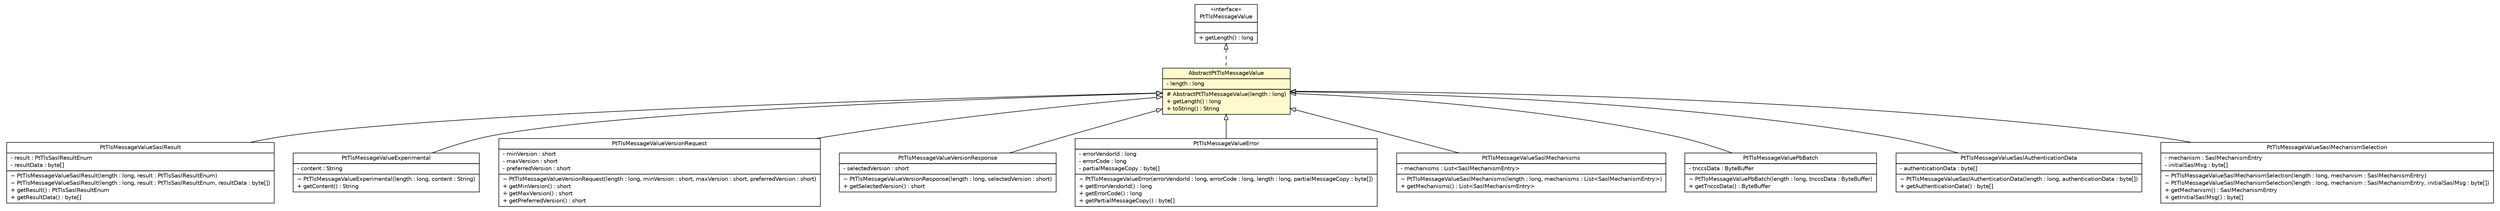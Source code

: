 #!/usr/local/bin/dot
#
# Class diagram 
# Generated by UMLGraph version R5_6 (http://www.umlgraph.org/)
#

digraph G {
	edge [fontname="Helvetica",fontsize=10,labelfontname="Helvetica",labelfontsize=10];
	node [fontname="Helvetica",fontsize=10,shape=plaintext];
	nodesep=0.25;
	ranksep=0.5;
	// org.ietf.nea.pt.value.PtTlsMessageValueSaslResult
	c21705 [label=<<table title="org.ietf.nea.pt.value.PtTlsMessageValueSaslResult" border="0" cellborder="1" cellspacing="0" cellpadding="2" port="p" href="./PtTlsMessageValueSaslResult.html">
		<tr><td><table border="0" cellspacing="0" cellpadding="1">
<tr><td align="center" balign="center"> PtTlsMessageValueSaslResult </td></tr>
		</table></td></tr>
		<tr><td><table border="0" cellspacing="0" cellpadding="1">
<tr><td align="left" balign="left"> - result : PtTlsSaslResultEnum </td></tr>
<tr><td align="left" balign="left"> - resultData : byte[] </td></tr>
		</table></td></tr>
		<tr><td><table border="0" cellspacing="0" cellpadding="1">
<tr><td align="left" balign="left"> ~ PtTlsMessageValueSaslResult(length : long, result : PtTlsSaslResultEnum) </td></tr>
<tr><td align="left" balign="left"> ~ PtTlsMessageValueSaslResult(length : long, result : PtTlsSaslResultEnum, resultData : byte[]) </td></tr>
<tr><td align="left" balign="left"> + getResult() : PtTlsSaslResultEnum </td></tr>
<tr><td align="left" balign="left"> + getResultData() : byte[] </td></tr>
		</table></td></tr>
		</table>>, URL="./PtTlsMessageValueSaslResult.html", fontname="Helvetica", fontcolor="black", fontsize=10.0];
	// org.ietf.nea.pt.value.PtTlsMessageValueExperimental
	c21706 [label=<<table title="org.ietf.nea.pt.value.PtTlsMessageValueExperimental" border="0" cellborder="1" cellspacing="0" cellpadding="2" port="p" href="./PtTlsMessageValueExperimental.html">
		<tr><td><table border="0" cellspacing="0" cellpadding="1">
<tr><td align="center" balign="center"> PtTlsMessageValueExperimental </td></tr>
		</table></td></tr>
		<tr><td><table border="0" cellspacing="0" cellpadding="1">
<tr><td align="left" balign="left"> - content : String </td></tr>
		</table></td></tr>
		<tr><td><table border="0" cellspacing="0" cellpadding="1">
<tr><td align="left" balign="left"> ~ PtTlsMessageValueExperimental(length : long, content : String) </td></tr>
<tr><td align="left" balign="left"> + getContent() : String </td></tr>
		</table></td></tr>
		</table>>, URL="./PtTlsMessageValueExperimental.html", fontname="Helvetica", fontcolor="black", fontsize=10.0];
	// org.ietf.nea.pt.value.PtTlsMessageValueVersionRequest
	c21709 [label=<<table title="org.ietf.nea.pt.value.PtTlsMessageValueVersionRequest" border="0" cellborder="1" cellspacing="0" cellpadding="2" port="p" href="./PtTlsMessageValueVersionRequest.html">
		<tr><td><table border="0" cellspacing="0" cellpadding="1">
<tr><td align="center" balign="center"> PtTlsMessageValueVersionRequest </td></tr>
		</table></td></tr>
		<tr><td><table border="0" cellspacing="0" cellpadding="1">
<tr><td align="left" balign="left"> - minVersion : short </td></tr>
<tr><td align="left" balign="left"> - maxVersion : short </td></tr>
<tr><td align="left" balign="left"> - preferredVersion : short </td></tr>
		</table></td></tr>
		<tr><td><table border="0" cellspacing="0" cellpadding="1">
<tr><td align="left" balign="left"> ~ PtTlsMessageValueVersionRequest(length : long, minVersion : short, maxVersion : short, preferredVersion : short) </td></tr>
<tr><td align="left" balign="left"> + getMinVersion() : short </td></tr>
<tr><td align="left" balign="left"> + getMaxVersion() : short </td></tr>
<tr><td align="left" balign="left"> + getPreferredVersion() : short </td></tr>
		</table></td></tr>
		</table>>, URL="./PtTlsMessageValueVersionRequest.html", fontname="Helvetica", fontcolor="black", fontsize=10.0];
	// org.ietf.nea.pt.value.AbstractPtTlsMessageValue
	c21715 [label=<<table title="org.ietf.nea.pt.value.AbstractPtTlsMessageValue" border="0" cellborder="1" cellspacing="0" cellpadding="2" port="p" bgcolor="lemonChiffon" href="./AbstractPtTlsMessageValue.html">
		<tr><td><table border="0" cellspacing="0" cellpadding="1">
<tr><td align="center" balign="center"> AbstractPtTlsMessageValue </td></tr>
		</table></td></tr>
		<tr><td><table border="0" cellspacing="0" cellpadding="1">
<tr><td align="left" balign="left"> - length : long </td></tr>
		</table></td></tr>
		<tr><td><table border="0" cellspacing="0" cellpadding="1">
<tr><td align="left" balign="left"> # AbstractPtTlsMessageValue(length : long) </td></tr>
<tr><td align="left" balign="left"> + getLength() : long </td></tr>
<tr><td align="left" balign="left"> + toString() : String </td></tr>
		</table></td></tr>
		</table>>, URL="./AbstractPtTlsMessageValue.html", fontname="Helvetica", fontcolor="black", fontsize=10.0];
	// org.ietf.nea.pt.value.PtTlsMessageValueVersionResponse
	c21717 [label=<<table title="org.ietf.nea.pt.value.PtTlsMessageValueVersionResponse" border="0" cellborder="1" cellspacing="0" cellpadding="2" port="p" href="./PtTlsMessageValueVersionResponse.html">
		<tr><td><table border="0" cellspacing="0" cellpadding="1">
<tr><td align="center" balign="center"> PtTlsMessageValueVersionResponse </td></tr>
		</table></td></tr>
		<tr><td><table border="0" cellspacing="0" cellpadding="1">
<tr><td align="left" balign="left"> - selectedVersion : short </td></tr>
		</table></td></tr>
		<tr><td><table border="0" cellspacing="0" cellpadding="1">
<tr><td align="left" balign="left"> ~ PtTlsMessageValueVersionResponse(length : long, selectedVersion : short) </td></tr>
<tr><td align="left" balign="left"> + getSelectedVersion() : short </td></tr>
		</table></td></tr>
		</table>>, URL="./PtTlsMessageValueVersionResponse.html", fontname="Helvetica", fontcolor="black", fontsize=10.0];
	// org.ietf.nea.pt.value.PtTlsMessageValueError
	c21719 [label=<<table title="org.ietf.nea.pt.value.PtTlsMessageValueError" border="0" cellborder="1" cellspacing="0" cellpadding="2" port="p" href="./PtTlsMessageValueError.html">
		<tr><td><table border="0" cellspacing="0" cellpadding="1">
<tr><td align="center" balign="center"> PtTlsMessageValueError </td></tr>
		</table></td></tr>
		<tr><td><table border="0" cellspacing="0" cellpadding="1">
<tr><td align="left" balign="left"> - errorVendorId : long </td></tr>
<tr><td align="left" balign="left"> - errorCode : long </td></tr>
<tr><td align="left" balign="left"> - partialMessageCopy : byte[] </td></tr>
		</table></td></tr>
		<tr><td><table border="0" cellspacing="0" cellpadding="1">
<tr><td align="left" balign="left"> ~ PtTlsMessageValueError(errorVendorId : long, errorCode : long, length : long, partialMessageCopy : byte[]) </td></tr>
<tr><td align="left" balign="left"> + getErrorVendorId() : long </td></tr>
<tr><td align="left" balign="left"> + getErrorCode() : long </td></tr>
<tr><td align="left" balign="left"> + getPartialMessageCopy() : byte[] </td></tr>
		</table></td></tr>
		</table>>, URL="./PtTlsMessageValueError.html", fontname="Helvetica", fontcolor="black", fontsize=10.0];
	// org.ietf.nea.pt.value.PtTlsMessageValue
	c21720 [label=<<table title="org.ietf.nea.pt.value.PtTlsMessageValue" border="0" cellborder="1" cellspacing="0" cellpadding="2" port="p" href="./PtTlsMessageValue.html">
		<tr><td><table border="0" cellspacing="0" cellpadding="1">
<tr><td align="center" balign="center"> &#171;interface&#187; </td></tr>
<tr><td align="center" balign="center"> PtTlsMessageValue </td></tr>
		</table></td></tr>
		<tr><td><table border="0" cellspacing="0" cellpadding="1">
<tr><td align="left" balign="left">  </td></tr>
		</table></td></tr>
		<tr><td><table border="0" cellspacing="0" cellpadding="1">
<tr><td align="left" balign="left"> + getLength() : long </td></tr>
		</table></td></tr>
		</table>>, URL="./PtTlsMessageValue.html", fontname="Helvetica", fontcolor="black", fontsize=10.0];
	// org.ietf.nea.pt.value.PtTlsMessageValueSaslMechanisms
	c21723 [label=<<table title="org.ietf.nea.pt.value.PtTlsMessageValueSaslMechanisms" border="0" cellborder="1" cellspacing="0" cellpadding="2" port="p" href="./PtTlsMessageValueSaslMechanisms.html">
		<tr><td><table border="0" cellspacing="0" cellpadding="1">
<tr><td align="center" balign="center"> PtTlsMessageValueSaslMechanisms </td></tr>
		</table></td></tr>
		<tr><td><table border="0" cellspacing="0" cellpadding="1">
<tr><td align="left" balign="left"> - mechanisms : List&lt;SaslMechanismEntry&gt; </td></tr>
		</table></td></tr>
		<tr><td><table border="0" cellspacing="0" cellpadding="1">
<tr><td align="left" balign="left"> ~ PtTlsMessageValueSaslMechanisms(length : long, mechanisms : List&lt;SaslMechanismEntry&gt;) </td></tr>
<tr><td align="left" balign="left"> + getMechanisms() : List&lt;SaslMechanismEntry&gt; </td></tr>
		</table></td></tr>
		</table>>, URL="./PtTlsMessageValueSaslMechanisms.html", fontname="Helvetica", fontcolor="black", fontsize=10.0];
	// org.ietf.nea.pt.value.PtTlsMessageValuePbBatch
	c21726 [label=<<table title="org.ietf.nea.pt.value.PtTlsMessageValuePbBatch" border="0" cellborder="1" cellspacing="0" cellpadding="2" port="p" href="./PtTlsMessageValuePbBatch.html">
		<tr><td><table border="0" cellspacing="0" cellpadding="1">
<tr><td align="center" balign="center"> PtTlsMessageValuePbBatch </td></tr>
		</table></td></tr>
		<tr><td><table border="0" cellspacing="0" cellpadding="1">
<tr><td align="left" balign="left"> - tnccsData : ByteBuffer </td></tr>
		</table></td></tr>
		<tr><td><table border="0" cellspacing="0" cellpadding="1">
<tr><td align="left" balign="left"> ~ PtTlsMessageValuePbBatch(length : long, tnccsData : ByteBuffer) </td></tr>
<tr><td align="left" balign="left"> + getTnccsData() : ByteBuffer </td></tr>
		</table></td></tr>
		</table>>, URL="./PtTlsMessageValuePbBatch.html", fontname="Helvetica", fontcolor="black", fontsize=10.0];
	// org.ietf.nea.pt.value.PtTlsMessageValueSaslAuthenticationData
	c21728 [label=<<table title="org.ietf.nea.pt.value.PtTlsMessageValueSaslAuthenticationData" border="0" cellborder="1" cellspacing="0" cellpadding="2" port="p" href="./PtTlsMessageValueSaslAuthenticationData.html">
		<tr><td><table border="0" cellspacing="0" cellpadding="1">
<tr><td align="center" balign="center"> PtTlsMessageValueSaslAuthenticationData </td></tr>
		</table></td></tr>
		<tr><td><table border="0" cellspacing="0" cellpadding="1">
<tr><td align="left" balign="left"> - authenticationData : byte[] </td></tr>
		</table></td></tr>
		<tr><td><table border="0" cellspacing="0" cellpadding="1">
<tr><td align="left" balign="left"> ~ PtTlsMessageValueSaslAuthenticationData(length : long, authenticationData : byte[]) </td></tr>
<tr><td align="left" balign="left"> + getAuthenticationData() : byte[] </td></tr>
		</table></td></tr>
		</table>>, URL="./PtTlsMessageValueSaslAuthenticationData.html", fontname="Helvetica", fontcolor="black", fontsize=10.0];
	// org.ietf.nea.pt.value.PtTlsMessageValueSaslMechanismSelection
	c21734 [label=<<table title="org.ietf.nea.pt.value.PtTlsMessageValueSaslMechanismSelection" border="0" cellborder="1" cellspacing="0" cellpadding="2" port="p" href="./PtTlsMessageValueSaslMechanismSelection.html">
		<tr><td><table border="0" cellspacing="0" cellpadding="1">
<tr><td align="center" balign="center"> PtTlsMessageValueSaslMechanismSelection </td></tr>
		</table></td></tr>
		<tr><td><table border="0" cellspacing="0" cellpadding="1">
<tr><td align="left" balign="left"> - mechanism : SaslMechanismEntry </td></tr>
<tr><td align="left" balign="left"> - initialSaslMsg : byte[] </td></tr>
		</table></td></tr>
		<tr><td><table border="0" cellspacing="0" cellpadding="1">
<tr><td align="left" balign="left"> ~ PtTlsMessageValueSaslMechanismSelection(length : long, mechanism : SaslMechanismEntry) </td></tr>
<tr><td align="left" balign="left"> ~ PtTlsMessageValueSaslMechanismSelection(length : long, mechanism : SaslMechanismEntry, initialSaslMsg : byte[]) </td></tr>
<tr><td align="left" balign="left"> + getMechanism() : SaslMechanismEntry </td></tr>
<tr><td align="left" balign="left"> + getInitialSaslMsg() : byte[] </td></tr>
		</table></td></tr>
		</table>>, URL="./PtTlsMessageValueSaslMechanismSelection.html", fontname="Helvetica", fontcolor="black", fontsize=10.0];
	//org.ietf.nea.pt.value.PtTlsMessageValueSaslResult extends org.ietf.nea.pt.value.AbstractPtTlsMessageValue
	c21715:p -> c21705:p [dir=back,arrowtail=empty];
	//org.ietf.nea.pt.value.PtTlsMessageValueExperimental extends org.ietf.nea.pt.value.AbstractPtTlsMessageValue
	c21715:p -> c21706:p [dir=back,arrowtail=empty];
	//org.ietf.nea.pt.value.PtTlsMessageValueVersionRequest extends org.ietf.nea.pt.value.AbstractPtTlsMessageValue
	c21715:p -> c21709:p [dir=back,arrowtail=empty];
	//org.ietf.nea.pt.value.AbstractPtTlsMessageValue implements org.ietf.nea.pt.value.PtTlsMessageValue
	c21720:p -> c21715:p [dir=back,arrowtail=empty,style=dashed];
	//org.ietf.nea.pt.value.PtTlsMessageValueVersionResponse extends org.ietf.nea.pt.value.AbstractPtTlsMessageValue
	c21715:p -> c21717:p [dir=back,arrowtail=empty];
	//org.ietf.nea.pt.value.PtTlsMessageValueError extends org.ietf.nea.pt.value.AbstractPtTlsMessageValue
	c21715:p -> c21719:p [dir=back,arrowtail=empty];
	//org.ietf.nea.pt.value.PtTlsMessageValueSaslMechanisms extends org.ietf.nea.pt.value.AbstractPtTlsMessageValue
	c21715:p -> c21723:p [dir=back,arrowtail=empty];
	//org.ietf.nea.pt.value.PtTlsMessageValuePbBatch extends org.ietf.nea.pt.value.AbstractPtTlsMessageValue
	c21715:p -> c21726:p [dir=back,arrowtail=empty];
	//org.ietf.nea.pt.value.PtTlsMessageValueSaslAuthenticationData extends org.ietf.nea.pt.value.AbstractPtTlsMessageValue
	c21715:p -> c21728:p [dir=back,arrowtail=empty];
	//org.ietf.nea.pt.value.PtTlsMessageValueSaslMechanismSelection extends org.ietf.nea.pt.value.AbstractPtTlsMessageValue
	c21715:p -> c21734:p [dir=back,arrowtail=empty];
}

